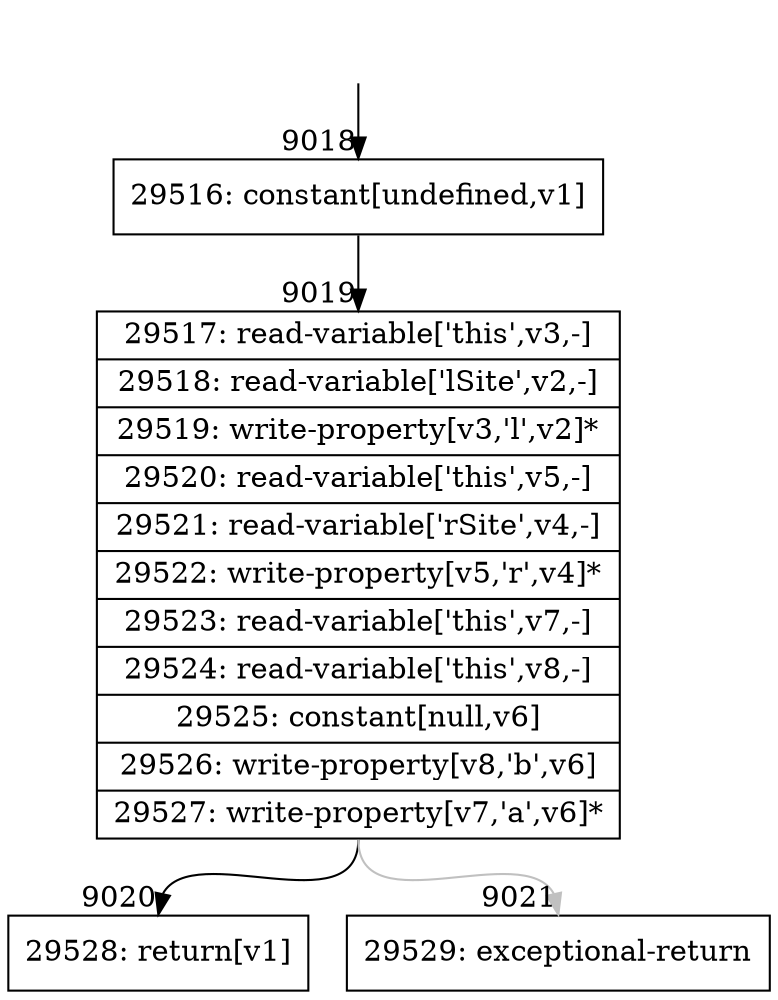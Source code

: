 digraph {
rankdir="TD"
BB_entry837[shape=none,label=""];
BB_entry837 -> BB9018 [tailport=s, headport=n, headlabel="    9018"]
BB9018 [shape=record label="{29516: constant[undefined,v1]}" ] 
BB9018 -> BB9019 [tailport=s, headport=n, headlabel="      9019"]
BB9019 [shape=record label="{29517: read-variable['this',v3,-]|29518: read-variable['lSite',v2,-]|29519: write-property[v3,'l',v2]*|29520: read-variable['this',v5,-]|29521: read-variable['rSite',v4,-]|29522: write-property[v5,'r',v4]*|29523: read-variable['this',v7,-]|29524: read-variable['this',v8,-]|29525: constant[null,v6]|29526: write-property[v8,'b',v6]|29527: write-property[v7,'a',v6]*}" ] 
BB9019 -> BB9020 [tailport=s, headport=n, headlabel="      9020"]
BB9019 -> BB9021 [tailport=s, headport=n, color=gray, headlabel="      9021"]
BB9020 [shape=record label="{29528: return[v1]}" ] 
BB9021 [shape=record label="{29529: exceptional-return}" ] 
//#$~ 5199
}

